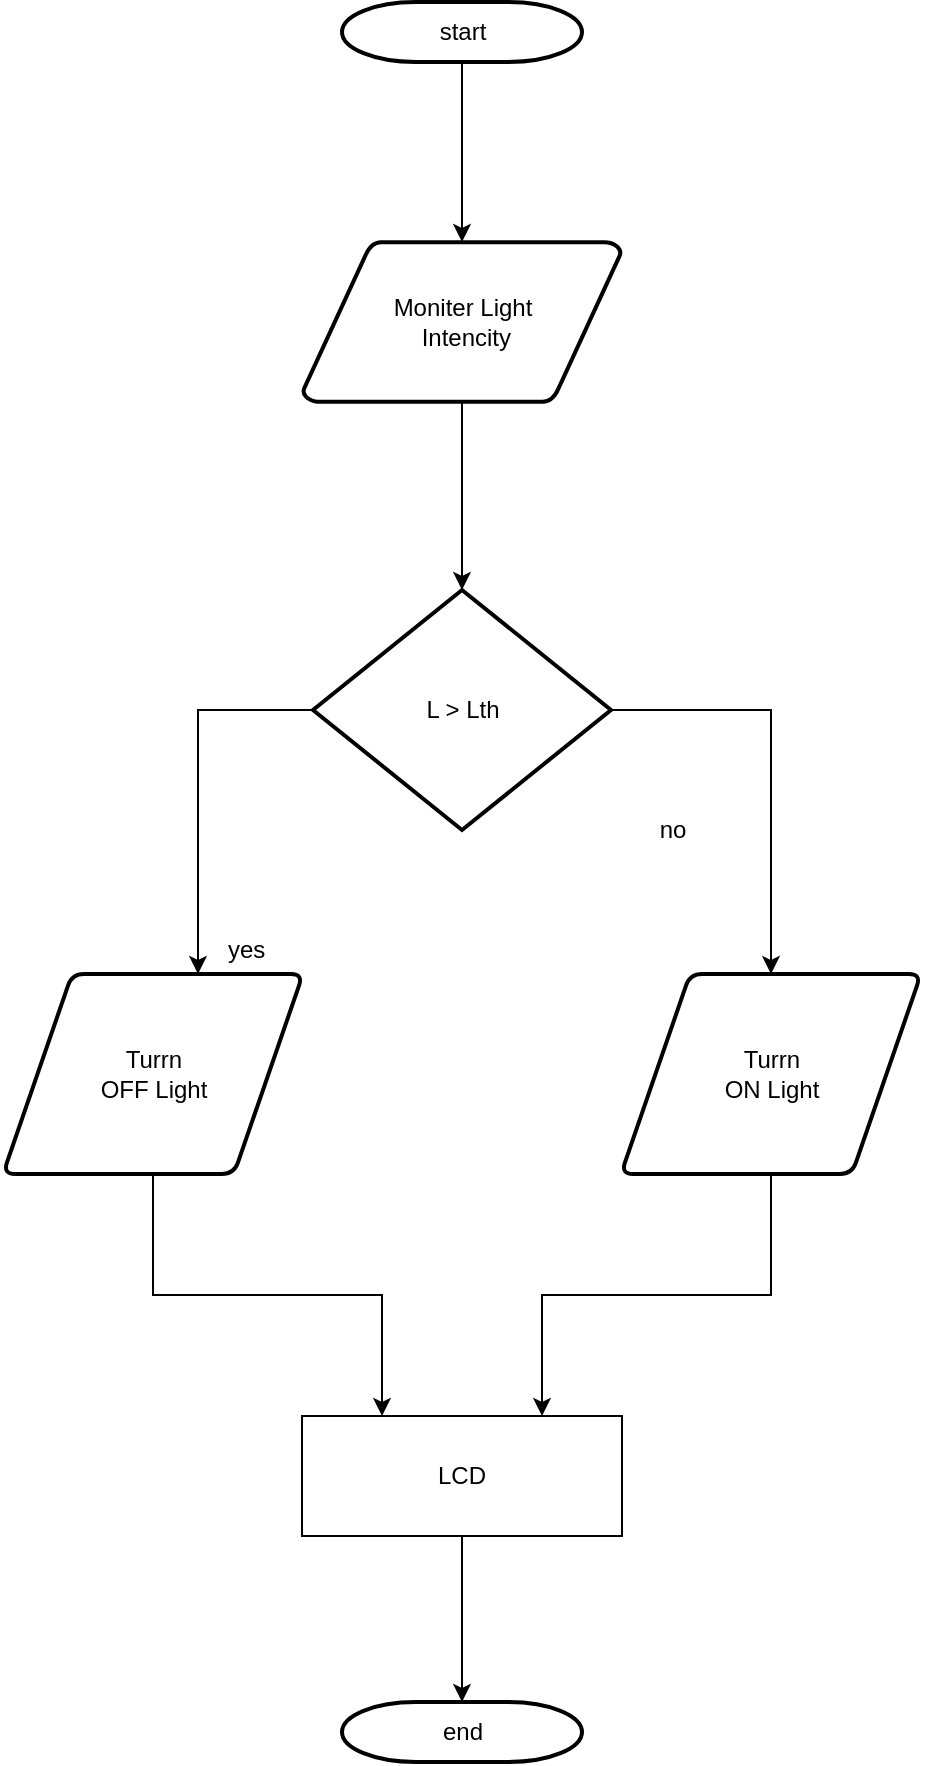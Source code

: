 <mxfile version="16.5.1" type="device"><diagram id="6a731a19-8d31-9384-78a2-239565b7b9f0" name="Page-1"><mxGraphModel dx="1504" dy="754" grid="1" gridSize="10" guides="1" tooltips="1" connect="1" arrows="1" fold="1" page="1" pageScale="1" pageWidth="1169" pageHeight="827" background="none" math="0" shadow="0"><root><mxCell id="0"/><mxCell id="1" parent="0"/><mxCell id="3Tg6jd2CtAccnC7WKTf7-58" style="edgeStyle=orthogonalEdgeStyle;rounded=0;orthogonalLoop=1;jettySize=auto;html=1;" parent="1" source="2" target="3" edge="1"><mxGeometry relative="1" as="geometry"/></mxCell><mxCell id="2" value="start" style="shape=mxgraph.flowchart.terminator;strokeWidth=2;gradientColor=none;gradientDirection=north;fontStyle=0;html=1;" parent="1" vertex="1"><mxGeometry x="260" y="120" width="120" height="30" as="geometry"/></mxCell><mxCell id="Z5CH2VWhAUP9t5xvtLED-45" style="edgeStyle=orthogonalEdgeStyle;rounded=0;orthogonalLoop=1;jettySize=auto;html=1;entryX=0.5;entryY=0;entryDx=0;entryDy=0;entryPerimeter=0;" edge="1" parent="1" source="3" target="6"><mxGeometry relative="1" as="geometry"/></mxCell><mxCell id="3" value="Moniter Light&lt;br&gt;&amp;nbsp;Intencity" style="shape=mxgraph.flowchart.data;strokeWidth=2;gradientColor=none;gradientDirection=north;fontStyle=0;html=1;" parent="1" vertex="1"><mxGeometry x="240.5" y="240" width="159" height="80" as="geometry"/></mxCell><mxCell id="3Tg6jd2CtAccnC7WKTf7-62" style="edgeStyle=orthogonalEdgeStyle;rounded=0;orthogonalLoop=1;jettySize=auto;html=1;entryX=0.5;entryY=0;entryDx=0;entryDy=0;" parent="1" source="6" target="3Tg6jd2CtAccnC7WKTf7-65" edge="1"><mxGeometry relative="1" as="geometry"><mxPoint x="560" y="566" as="targetPoint"/></mxGeometry></mxCell><mxCell id="3Tg6jd2CtAccnC7WKTf7-64" style="edgeStyle=orthogonalEdgeStyle;rounded=0;orthogonalLoop=1;jettySize=auto;html=1;entryX=0.65;entryY=0;entryDx=0;entryDy=0;entryPerimeter=0;" parent="1" source="6" target="3Tg6jd2CtAccnC7WKTf7-63" edge="1"><mxGeometry relative="1" as="geometry"/></mxCell><mxCell id="6" value="L &amp;gt; Lth" style="shape=mxgraph.flowchart.decision;strokeWidth=2;gradientColor=none;gradientDirection=north;fontStyle=0;html=1;" parent="1" vertex="1"><mxGeometry x="245.5" y="414" width="149" height="120" as="geometry"/></mxCell><mxCell id="11" value="yes" style="text;fontStyle=0;html=1;strokeColor=none;gradientColor=none;fillColor=none;strokeWidth=2;" parent="1" vertex="1"><mxGeometry x="200.5" y="580" width="40" height="26" as="geometry"/></mxCell><mxCell id="14" value="no" style="text;fontStyle=0;html=1;strokeColor=none;gradientColor=none;fillColor=none;strokeWidth=2;align=center;" parent="1" vertex="1"><mxGeometry x="405" y="520" width="40" height="26" as="geometry"/></mxCell><mxCell id="40" value="end" style="shape=mxgraph.flowchart.terminator;strokeWidth=2;gradientColor=none;gradientDirection=north;fontStyle=0;html=1;" parent="1" vertex="1"><mxGeometry x="260" y="970" width="120" height="30" as="geometry"/></mxCell><mxCell id="Z5CH2VWhAUP9t5xvtLED-51" style="edgeStyle=orthogonalEdgeStyle;rounded=0;orthogonalLoop=1;jettySize=auto;html=1;entryX=0.25;entryY=0;entryDx=0;entryDy=0;" edge="1" parent="1" source="3Tg6jd2CtAccnC7WKTf7-63" target="Z5CH2VWhAUP9t5xvtLED-46"><mxGeometry relative="1" as="geometry"/></mxCell><mxCell id="3Tg6jd2CtAccnC7WKTf7-63" value="Turrn &lt;br&gt;OFF Light" style="shape=parallelogram;html=1;strokeWidth=2;perimeter=parallelogramPerimeter;whiteSpace=wrap;rounded=1;arcSize=12;size=0.23;" parent="1" vertex="1"><mxGeometry x="90.5" y="606" width="150" height="100" as="geometry"/></mxCell><mxCell id="Z5CH2VWhAUP9t5xvtLED-50" style="edgeStyle=orthogonalEdgeStyle;rounded=0;orthogonalLoop=1;jettySize=auto;html=1;entryX=0.75;entryY=0;entryDx=0;entryDy=0;" edge="1" parent="1" source="3Tg6jd2CtAccnC7WKTf7-65" target="Z5CH2VWhAUP9t5xvtLED-46"><mxGeometry relative="1" as="geometry"/></mxCell><mxCell id="3Tg6jd2CtAccnC7WKTf7-65" value="Turrn &lt;br&gt;ON Light" style="shape=parallelogram;html=1;strokeWidth=2;perimeter=parallelogramPerimeter;whiteSpace=wrap;rounded=1;arcSize=12;size=0.23;" parent="1" vertex="1"><mxGeometry x="399.5" y="606" width="150" height="100" as="geometry"/></mxCell><mxCell id="Z5CH2VWhAUP9t5xvtLED-52" style="edgeStyle=orthogonalEdgeStyle;rounded=0;orthogonalLoop=1;jettySize=auto;html=1;entryX=0.5;entryY=0;entryDx=0;entryDy=0;entryPerimeter=0;" edge="1" parent="1" source="Z5CH2VWhAUP9t5xvtLED-46" target="40"><mxGeometry relative="1" as="geometry"/></mxCell><mxCell id="Z5CH2VWhAUP9t5xvtLED-46" value="LCD" style="rounded=0;whiteSpace=wrap;html=1;" vertex="1" parent="1"><mxGeometry x="240" y="827" width="160" height="60" as="geometry"/></mxCell></root></mxGraphModel></diagram></mxfile>